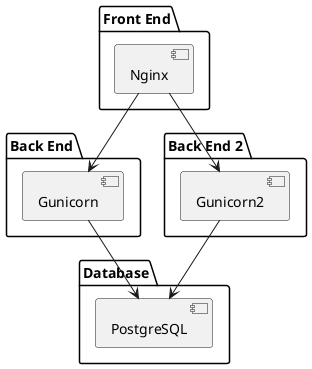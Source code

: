 @startuml
package "Front End" {
  [Nginx]
}

package "Back End" {
  Nginx --> [Gunicorn]
}

package "Back End 2" {
  Nginx --> [Gunicorn2]
}

package "Database" { 
Gunicorn --> [PostgreSQL]
Gunicorn2 --> [PostgreSQL]
}
@enduml